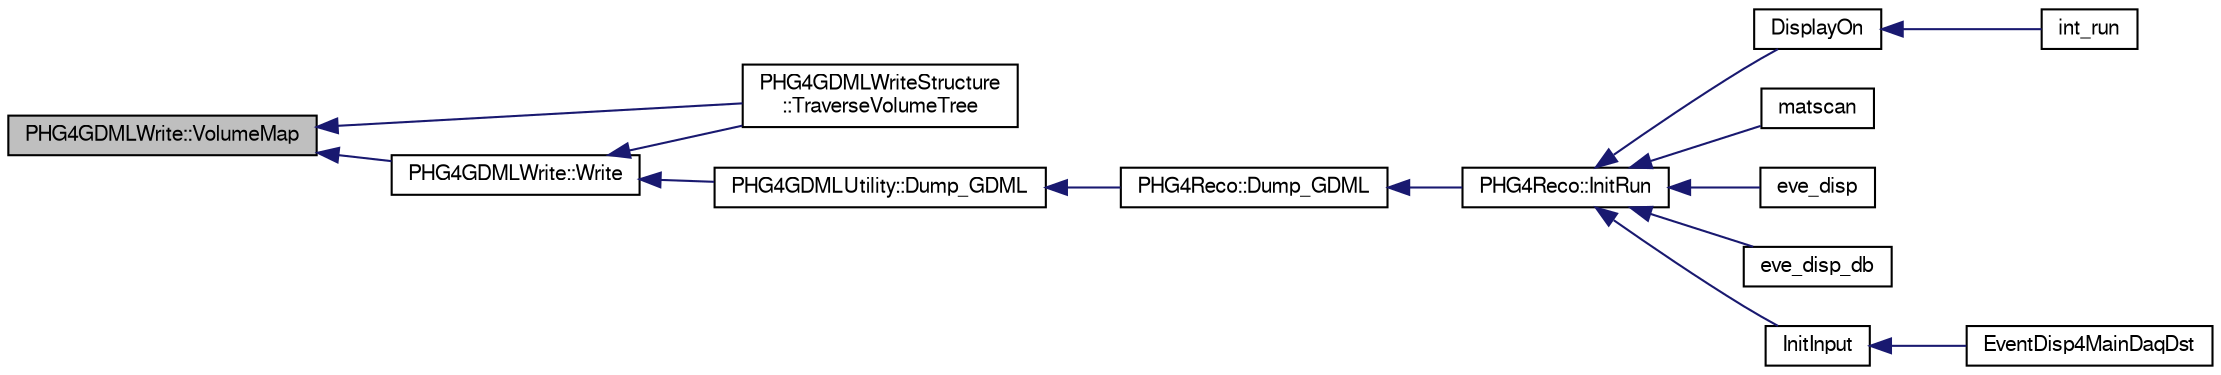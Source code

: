 digraph "PHG4GDMLWrite::VolumeMap"
{
  bgcolor="transparent";
  edge [fontname="FreeSans",fontsize="10",labelfontname="FreeSans",labelfontsize="10"];
  node [fontname="FreeSans",fontsize="10",shape=record];
  rankdir="LR";
  Node1 [label="PHG4GDMLWrite::VolumeMap",height=0.2,width=0.4,color="black", fillcolor="grey75", style="filled" fontcolor="black"];
  Node1 -> Node2 [dir="back",color="midnightblue",fontsize="10",style="solid",fontname="FreeSans"];
  Node2 [label="PHG4GDMLWriteStructure\l::TraverseVolumeTree",height=0.2,width=0.4,color="black",URL="$d2/d72/classPHG4GDMLWriteStructure.html#a957c6f2d283732660e3eb9c41b982048"];
  Node1 -> Node3 [dir="back",color="midnightblue",fontsize="10",style="solid",fontname="FreeSans"];
  Node3 [label="PHG4GDMLWrite::Write",height=0.2,width=0.4,color="black",URL="$dd/db5/classPHG4GDMLWrite.html#af4241e53bb71408c9bf11117053f9810"];
  Node3 -> Node4 [dir="back",color="midnightblue",fontsize="10",style="solid",fontname="FreeSans"];
  Node4 [label="PHG4GDMLUtility::Dump_GDML",height=0.2,width=0.4,color="black",URL="$d9/df8/classPHG4GDMLUtility.html#adb03ec38807279cb5abaf38987c5a73f",tooltip="save the current Geant4 geometry to GDML file. Reading PHG4GDMLConfig from topNode ..."];
  Node4 -> Node5 [dir="back",color="midnightblue",fontsize="10",style="solid",fontname="FreeSans"];
  Node5 [label="PHG4Reco::Dump_GDML",height=0.2,width=0.4,color="black",URL="$d0/d78/classPHG4Reco.html#a490f5037508d384c5b60855ef0f7e227"];
  Node5 -> Node6 [dir="back",color="midnightblue",fontsize="10",style="solid",fontname="FreeSans"];
  Node6 [label="PHG4Reco::InitRun",height=0.2,width=0.4,color="black",URL="$d0/d78/classPHG4Reco.html#a9d8228ce8682c19cd6be2f6b44ec847b"];
  Node6 -> Node7 [dir="back",color="midnightblue",fontsize="10",style="solid",fontname="FreeSans"];
  Node7 [label="DisplayOn",height=0.2,width=0.4,color="black",URL="$da/d76/E1039Shielding_2DisplayOn_8C.html#a8ac4d6fb78f920957b354f88d6195f54"];
  Node7 -> Node8 [dir="back",color="midnightblue",fontsize="10",style="solid",fontname="FreeSans"];
  Node8 [label="int_run",height=0.2,width=0.4,color="black",URL="$d1/da2/E1039Shielding_2int__run_8C.html#a088590a1a5b93b904ba076de8ca1ef82"];
  Node6 -> Node9 [dir="back",color="midnightblue",fontsize="10",style="solid",fontname="FreeSans"];
  Node9 [label="matscan",height=0.2,width=0.4,color="black",URL="$d9/d1d/matscan_8C.html#a98ccbc6135fead542f3c4d1dd6882d63"];
  Node6 -> Node10 [dir="back",color="midnightblue",fontsize="10",style="solid",fontname="FreeSans"];
  Node10 [label="eve_disp",height=0.2,width=0.4,color="black",URL="$d2/d96/eve__disp_8C.html#abeb034dea489ef1866373d2464ec5721"];
  Node6 -> Node11 [dir="back",color="midnightblue",fontsize="10",style="solid",fontname="FreeSans"];
  Node11 [label="eve_disp_db",height=0.2,width=0.4,color="black",URL="$de/d2a/eve__disp__db_8C.html#aa8b45dd9cf940c8aff427aed5d9db19f"];
  Node6 -> Node12 [dir="back",color="midnightblue",fontsize="10",style="solid",fontname="FreeSans"];
  Node12 [label="InitInput",height=0.2,width=0.4,color="black",URL="$d6/d9e/EventDisp4MainDaqDst_8C.html#a9d62acc9c2150e00b509d9d553d7d6c1"];
  Node12 -> Node13 [dir="back",color="midnightblue",fontsize="10",style="solid",fontname="FreeSans"];
  Node13 [label="EventDisp4MainDaqDst",height=0.2,width=0.4,color="black",URL="$d6/d9e/EventDisp4MainDaqDst_8C.html#a52e0269749883c6976db81717ead7d9b"];
  Node3 -> Node2 [dir="back",color="midnightblue",fontsize="10",style="solid",fontname="FreeSans"];
}
